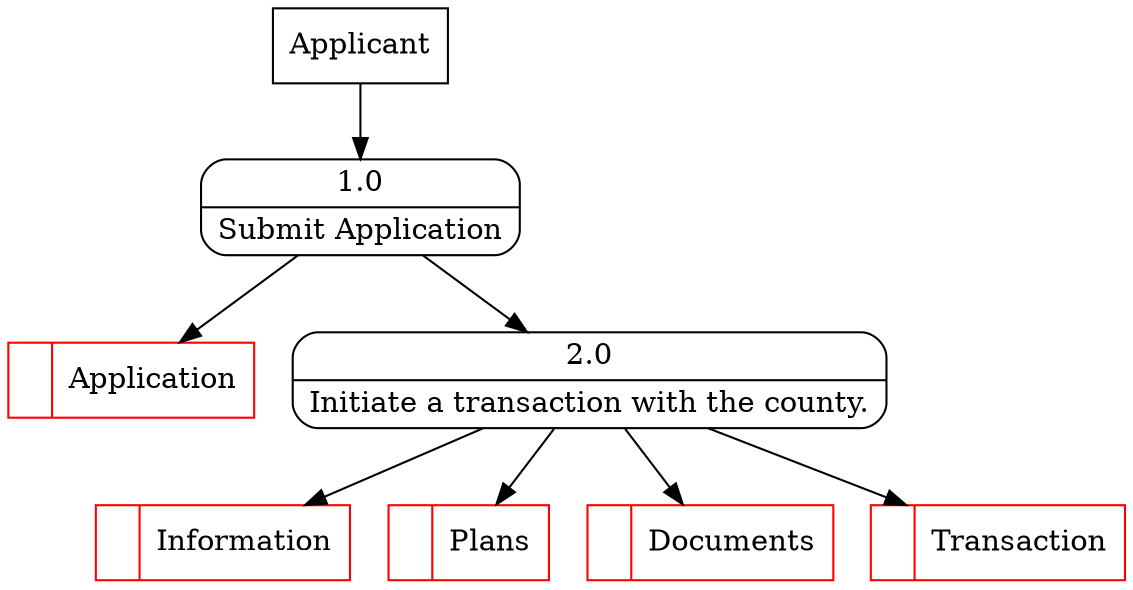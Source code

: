 digraph dfd2{ 
node[shape=record]
200 [label="<f0>  |<f1> Application " color=red];
201 [label="Applicant" shape=box];
202 [label="{<f0> 1.0|<f1> Submit Application }" shape=Mrecord];
2 [label="{<f0> 2.0|<f1> Initiate a transaction with the county. }" shape=Mrecord];
202 -> 2
1001 [label="<f0>  |<f1> Information " color=red];
2 -> 1001
1003 [label="<f0>  |<f1> Plans " color=red];
2 -> 1003
1005 [label="<f0>  |<f1> Documents " color=red];
2 -> 1005
1007 [label="<f0>  |<f1> Transaction " color=red];
2 -> 1007
201 -> 202
202 -> 200
}